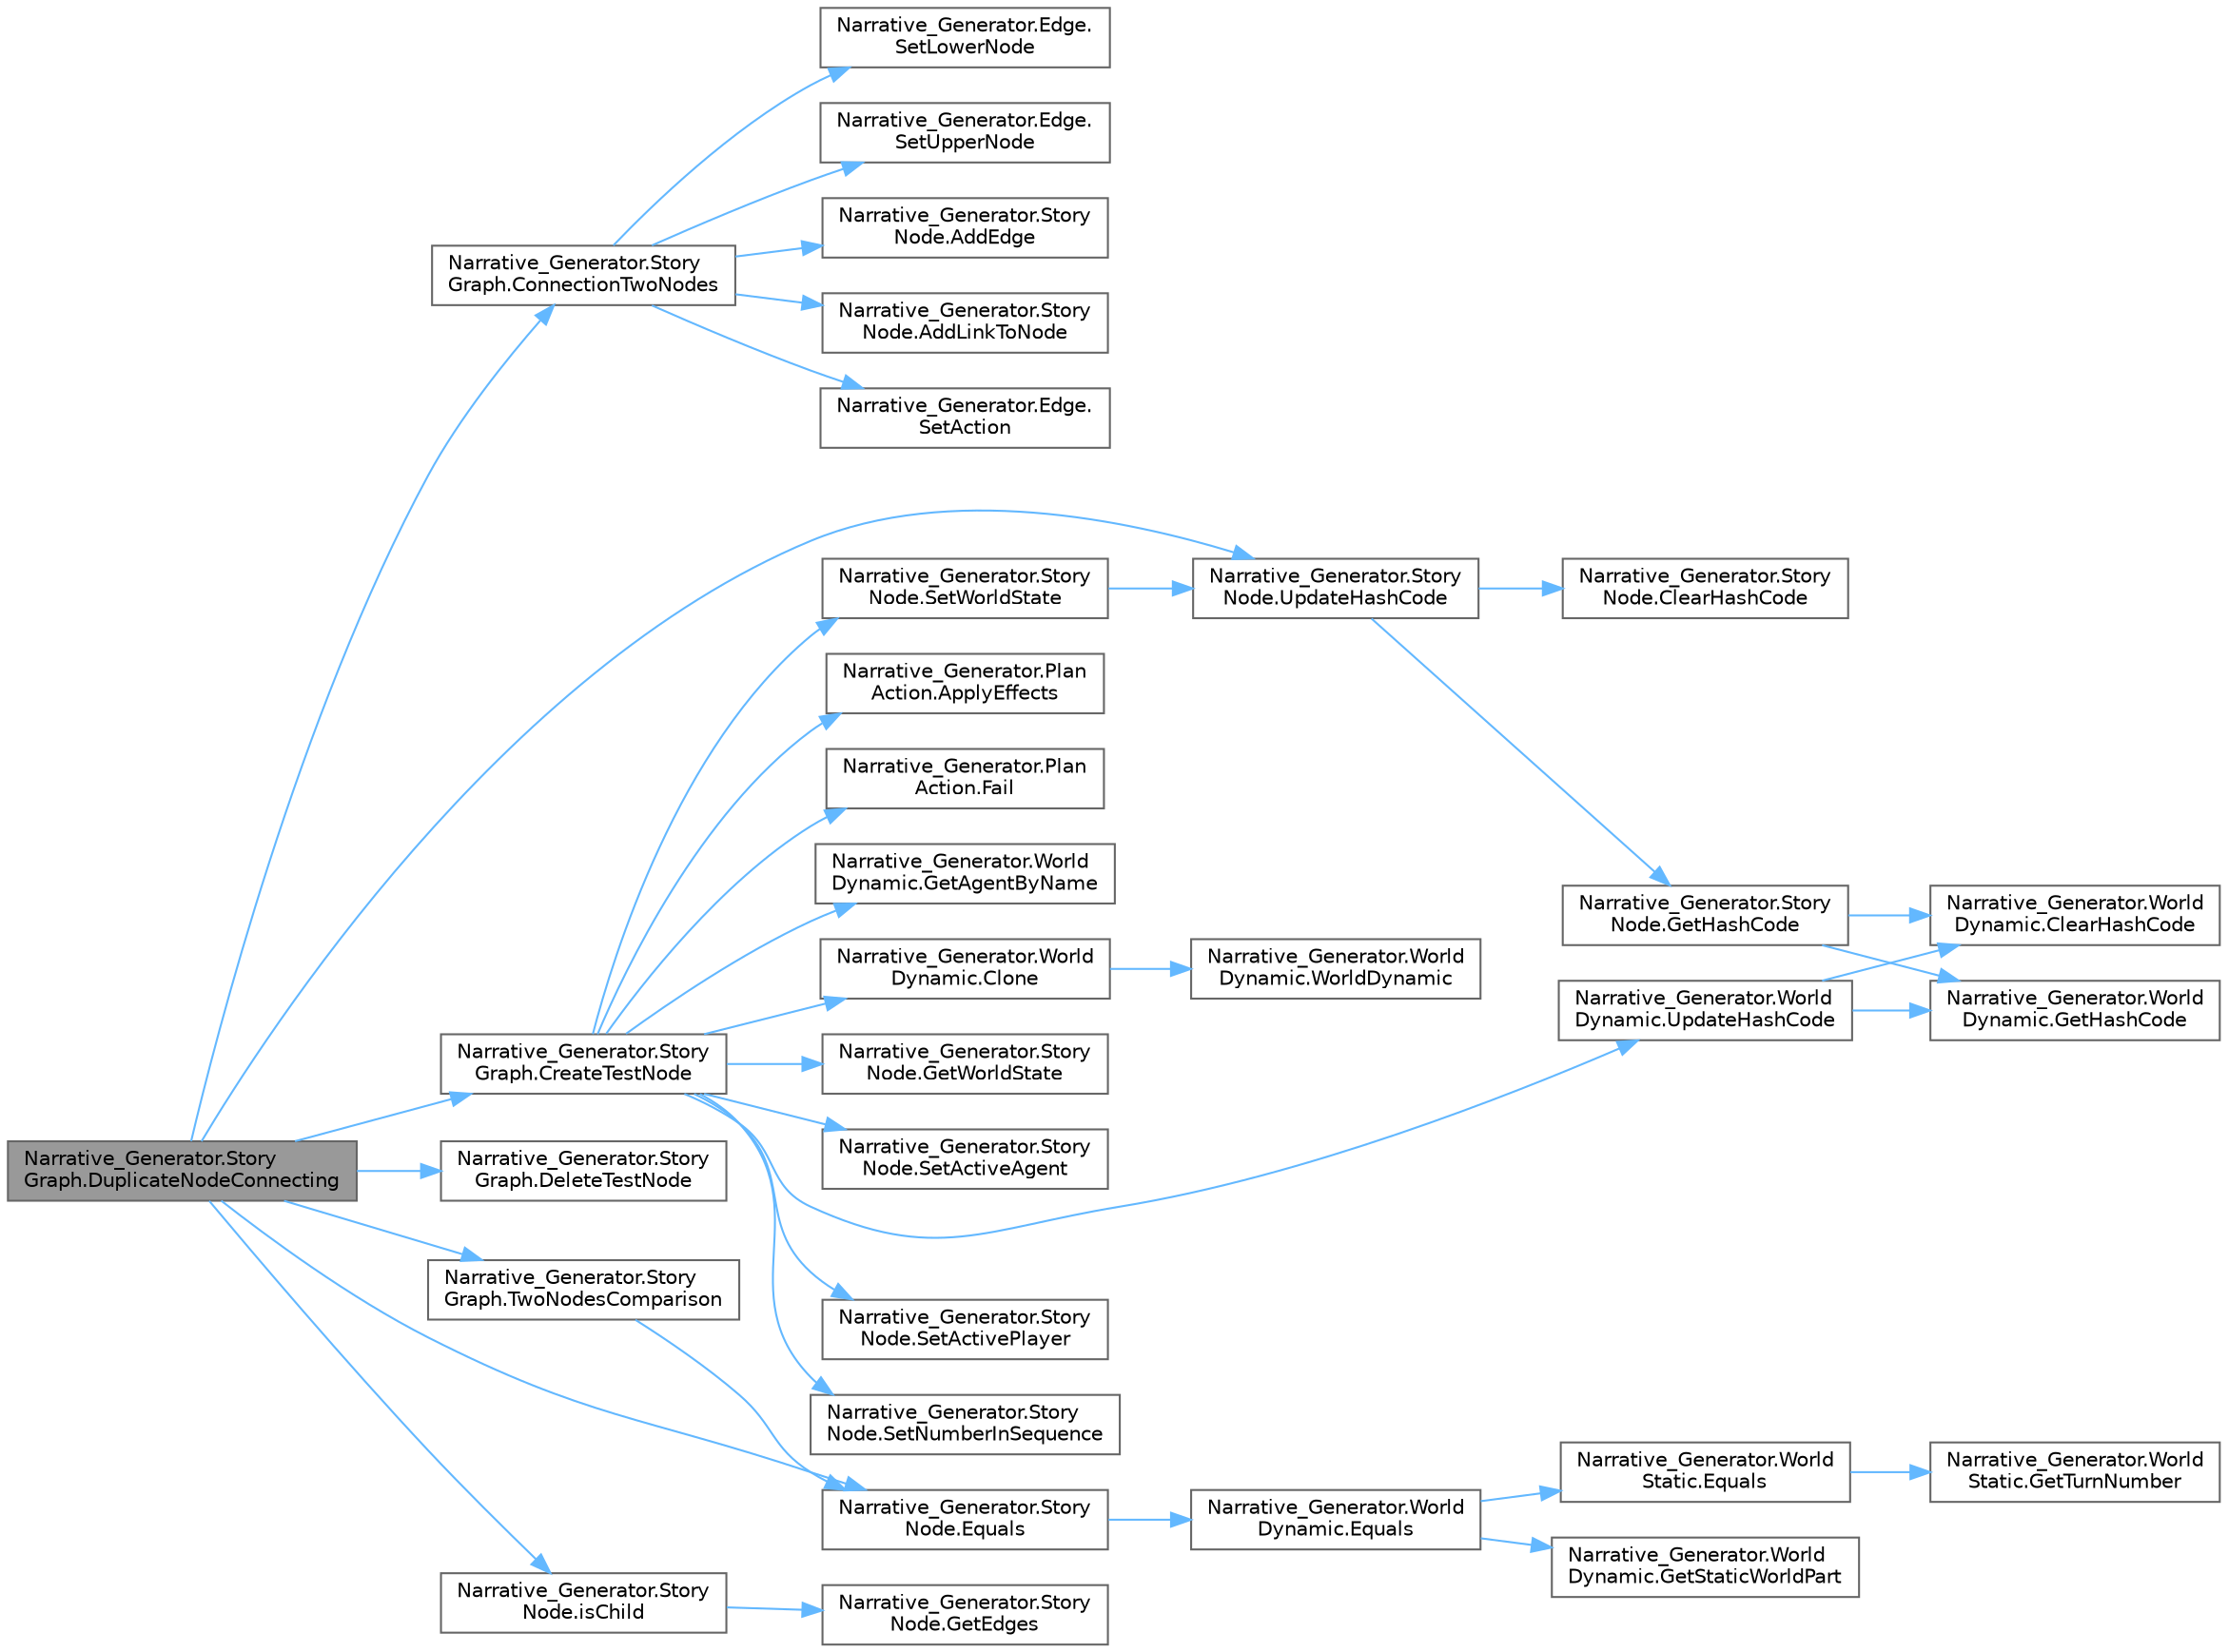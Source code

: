 digraph "Narrative_Generator.StoryGraph.DuplicateNodeConnecting"
{
 // LATEX_PDF_SIZE
  bgcolor="transparent";
  edge [fontname=Helvetica,fontsize=10,labelfontname=Helvetica,labelfontsize=10];
  node [fontname=Helvetica,fontsize=10,shape=box,height=0.2,width=0.4];
  rankdir="LR";
  Node1 [label="Narrative_Generator.Story\lGraph.DuplicateNodeConnecting",height=0.2,width=0.4,color="gray40", fillcolor="grey60", style="filled", fontcolor="black",tooltip="Connects two nodes if both already exist and are in the graph."];
  Node1 -> Node2 [color="steelblue1",style="solid"];
  Node2 [label="Narrative_Generator.Story\lGraph.ConnectionTwoNodes",height=0.2,width=0.4,color="grey40", fillcolor="white", style="filled",URL="$class_narrative___generator_1_1_story_graph.html#aac30f4c600fea31417ddf8b0243449b0",tooltip="Connects two specified nodes with an edge."];
  Node2 -> Node3 [color="steelblue1",style="solid"];
  Node3 [label="Narrative_Generator.Story\lNode.AddEdge",height=0.2,width=0.4,color="grey40", fillcolor="white", style="filled",URL="$class_narrative___generator_1_1_story_node.html#a0a65add5dec78fa836cec82ba6cea413",tooltip="Adds the specified edge to the list of edges connected to this node."];
  Node2 -> Node4 [color="steelblue1",style="solid"];
  Node4 [label="Narrative_Generator.Story\lNode.AddLinkToNode",height=0.2,width=0.4,color="grey40", fillcolor="white", style="filled",URL="$class_narrative___generator_1_1_story_node.html#a6da2821e1cf905da08707fda5a37e865",tooltip="Adds a link between this node and the specified node."];
  Node2 -> Node5 [color="steelblue1",style="solid"];
  Node5 [label="Narrative_Generator.Edge.\lSetAction",height=0.2,width=0.4,color="grey40", fillcolor="white", style="filled",URL="$class_narrative___generator_1_1_edge.html#a625fa4798706d61e614fb566fd0edfa8",tooltip="This method allows assign an action to this edge."];
  Node2 -> Node6 [color="steelblue1",style="solid"];
  Node6 [label="Narrative_Generator.Edge.\lSetLowerNode",height=0.2,width=0.4,color="grey40", fillcolor="white", style="filled",URL="$class_narrative___generator_1_1_edge.html#aea254584cdf3cba13fff7dec93d815d1",tooltip="This method allows assign a node to the bottom vertex of an edge (incoming, later in time)."];
  Node2 -> Node7 [color="steelblue1",style="solid"];
  Node7 [label="Narrative_Generator.Edge.\lSetUpperNode",height=0.2,width=0.4,color="grey40", fillcolor="white", style="filled",URL="$class_narrative___generator_1_1_edge.html#a333fc7e422c6c51818a933d53fcc1f37",tooltip="This method allows assign a node for the top vertex of an edge (outgoing, earlier in time)."];
  Node1 -> Node8 [color="steelblue1",style="solid"];
  Node8 [label="Narrative_Generator.Story\lGraph.CreateTestNode",height=0.2,width=0.4,color="grey40", fillcolor="white", style="filled",URL="$class_narrative___generator_1_1_story_graph.html#aff8960e72e0b1ecad9ca63c25517c5dc",tooltip="This method creates a node with the specified parameters, which will then be deleted."];
  Node8 -> Node9 [color="steelblue1",style="solid"];
  Node9 [label="Narrative_Generator.Plan\lAction.ApplyEffects",height=0.2,width=0.4,color="grey40", fillcolor="white", style="filled",URL="$class_narrative___generator_1_1_plan_action.html#ab063bdf4f0f093c205f424cbe4523943",tooltip="An abstract method for applying changes defined by an action to the current state of the storyworld."];
  Node8 -> Node10 [color="steelblue1",style="solid"];
  Node10 [label="Narrative_Generator.World\lDynamic.Clone",height=0.2,width=0.4,color="grey40", fillcolor="white", style="filled",URL="$class_narrative___generator_1_1_world_dynamic.html#ab9b01377b7edd3dce12d65b8af313d01",tooltip="Method for cloning an WorldDynamic instance."];
  Node10 -> Node11 [color="steelblue1",style="solid"];
  Node11 [label="Narrative_Generator.World\lDynamic.WorldDynamic",height=0.2,width=0.4,color="grey40", fillcolor="white", style="filled",URL="$class_narrative___generator_1_1_world_dynamic.html#af85b19236d5e9562df3f62550eca7176",tooltip="Constructor without parameters."];
  Node8 -> Node12 [color="steelblue1",style="solid"];
  Node12 [label="Narrative_Generator.Plan\lAction.Fail",height=0.2,width=0.4,color="grey40", fillcolor="white", style="filled",URL="$class_narrative___generator_1_1_plan_action.html#aeef93553ad0b2818f98f300d071894b8",tooltip="An abstract method for defining behavior if the result of an action fails."];
  Node8 -> Node13 [color="steelblue1",style="solid"];
  Node13 [label="Narrative_Generator.World\lDynamic.GetAgentByName",height=0.2,width=0.4,color="grey40", fillcolor="white", style="filled",URL="$class_narrative___generator_1_1_world_dynamic.html#a9f88b0e9a4ab518930e6041610402747",tooltip="Returns the first founded agent with the specified name."];
  Node8 -> Node14 [color="steelblue1",style="solid"];
  Node14 [label="Narrative_Generator.Story\lNode.GetWorldState",height=0.2,width=0.4,color="grey40", fillcolor="white", style="filled",URL="$class_narrative___generator_1_1_story_node.html#ab3e318148d1f96d599db8611347b42fb",tooltip="Returns the storyworld state stored by the node."];
  Node8 -> Node15 [color="steelblue1",style="solid"];
  Node15 [label="Narrative_Generator.Story\lNode.SetActiveAgent",height=0.2,width=0.4,color="grey40", fillcolor="white", style="filled",URL="$class_narrative___generator_1_1_story_node.html#a6cf0c2aad06c1b33f727908a7d49e943",tooltip="Sets the active agent to the state maintained by this node."];
  Node8 -> Node16 [color="steelblue1",style="solid"];
  Node16 [label="Narrative_Generator.Story\lNode.SetActivePlayer",height=0.2,width=0.4,color="grey40", fillcolor="white", style="filled",URL="$class_narrative___generator_1_1_story_node.html#a5f22f22845e931c184f1803c313914ac",tooltip="Sets whether the player takes an action in the state stored by this node or not."];
  Node8 -> Node17 [color="steelblue1",style="solid"];
  Node17 [label="Narrative_Generator.Story\lNode.SetNumberInSequence",height=0.2,width=0.4,color="grey40", fillcolor="white", style="filled",URL="$class_narrative___generator_1_1_story_node.html#a24bce72b6e59bf435415b2c686532254",tooltip="Sets the sequence number of this node."];
  Node8 -> Node18 [color="steelblue1",style="solid"];
  Node18 [label="Narrative_Generator.Story\lNode.SetWorldState",height=0.2,width=0.4,color="grey40", fillcolor="white", style="filled",URL="$class_narrative___generator_1_1_story_node.html#afb0ce5994eb99b882177822a904566fa",tooltip="Sets the storyworld state stored by the node."];
  Node18 -> Node19 [color="steelblue1",style="solid"];
  Node19 [label="Narrative_Generator.Story\lNode.UpdateHashCode",height=0.2,width=0.4,color="grey40", fillcolor="white", style="filled",URL="$class_narrative___generator_1_1_story_node.html#a832d4cb2c049b8a65cc276ad4c504152",tooltip="Updates (refresh) the current hash code value."];
  Node19 -> Node20 [color="steelblue1",style="solid"];
  Node20 [label="Narrative_Generator.Story\lNode.ClearHashCode",height=0.2,width=0.4,color="grey40", fillcolor="white", style="filled",URL="$class_narrative___generator_1_1_story_node.html#a31e5f4b58da0490f7d565dce4530b123",tooltip="Clears the current hash code value."];
  Node19 -> Node21 [color="steelblue1",style="solid"];
  Node21 [label="Narrative_Generator.Story\lNode.GetHashCode",height=0.2,width=0.4,color="grey40", fillcolor="white", style="filled",URL="$class_narrative___generator_1_1_story_node.html#a530455ede80b5edd4a0636fe04eebeaf",tooltip="Calculates and returns the hash code of this instance of the StoryNode."];
  Node21 -> Node22 [color="steelblue1",style="solid"];
  Node22 [label="Narrative_Generator.World\lDynamic.ClearHashCode",height=0.2,width=0.4,color="grey40", fillcolor="white", style="filled",URL="$class_narrative___generator_1_1_world_dynamic.html#a09e69ba75f8c366973719ff2909d36b1",tooltip="Clears the current hash code value."];
  Node21 -> Node23 [color="steelblue1",style="solid"];
  Node23 [label="Narrative_Generator.World\lDynamic.GetHashCode",height=0.2,width=0.4,color="grey40", fillcolor="white", style="filled",URL="$class_narrative___generator_1_1_world_dynamic.html#aebfe541cb9cba87220afdc0b6e7da30b",tooltip="Calculates and returns the hash code of this instance of the WorldDynamic."];
  Node8 -> Node24 [color="steelblue1",style="solid"];
  Node24 [label="Narrative_Generator.World\lDynamic.UpdateHashCode",height=0.2,width=0.4,color="grey40", fillcolor="white", style="filled",URL="$class_narrative___generator_1_1_world_dynamic.html#a14ee6a0a9695ebd179d4c378a63fffdc",tooltip="Updates (refresh) the current hash code value."];
  Node24 -> Node22 [color="steelblue1",style="solid"];
  Node24 -> Node23 [color="steelblue1",style="solid"];
  Node1 -> Node25 [color="steelblue1",style="solid"];
  Node25 [label="Narrative_Generator.Story\lGraph.DeleteTestNode",height=0.2,width=0.4,color="grey40", fillcolor="white", style="filled",URL="$class_narrative___generator_1_1_story_graph.html#aebc30a1856a4cb1bef800b49ef27730c",tooltip="Delete the specified test node."];
  Node1 -> Node26 [color="steelblue1",style="solid"];
  Node26 [label="Narrative_Generator.Story\lNode.Equals",height=0.2,width=0.4,color="grey40", fillcolor="white", style="filled",URL="$class_narrative___generator_1_1_story_node.html#a0b05d9dcfa6423f4247cceba1ad62eef",tooltip="Method for comparing two StoryNode instance."];
  Node26 -> Node27 [color="steelblue1",style="solid"];
  Node27 [label="Narrative_Generator.World\lDynamic.Equals",height=0.2,width=0.4,color="grey40", fillcolor="white", style="filled",URL="$class_narrative___generator_1_1_world_dynamic.html#a3b7c061efc8d23cb561bc940800e6a48",tooltip="Method for comparing two WorldDynamic instance."];
  Node27 -> Node28 [color="steelblue1",style="solid"];
  Node28 [label="Narrative_Generator.World\lStatic.Equals",height=0.2,width=0.4,color="grey40", fillcolor="white", style="filled",URL="$class_narrative___generator_1_1_world_static.html#aac70b40850296f313ceaf4f0bcad1549",tooltip="Method for comparing two WorldStatic instance."];
  Node28 -> Node29 [color="steelblue1",style="solid"];
  Node29 [label="Narrative_Generator.World\lStatic.GetTurnNumber",height=0.2,width=0.4,color="grey40", fillcolor="white", style="filled",URL="$class_narrative___generator_1_1_world_static.html#addfc6eedbd7e250cca63bec54ef714a7",tooltip="Returns the turn number."];
  Node27 -> Node30 [color="steelblue1",style="solid"];
  Node30 [label="Narrative_Generator.World\lDynamic.GetStaticWorldPart",height=0.2,width=0.4,color="grey40", fillcolor="white", style="filled",URL="$class_narrative___generator_1_1_world_dynamic.html#af84d5b47653c246de39ebfa7b791826a",tooltip="Returns a component with the static part of the state of this storyworld."];
  Node1 -> Node31 [color="steelblue1",style="solid"];
  Node31 [label="Narrative_Generator.Story\lNode.isChild",height=0.2,width=0.4,color="grey40", fillcolor="white", style="filled",URL="$class_narrative___generator_1_1_story_node.html#adf447335ba1946ef22e58f359c098a66",tooltip="Checks if this node is a child of the specified node."];
  Node31 -> Node32 [color="steelblue1",style="solid"];
  Node32 [label="Narrative_Generator.Story\lNode.GetEdges",height=0.2,width=0.4,color="grey40", fillcolor="white", style="filled",URL="$class_narrative___generator_1_1_story_node.html#a546432f24cda5eb8081df4866c781feb",tooltip="Returns a list of all edges connected to the this node."];
  Node1 -> Node33 [color="steelblue1",style="solid"];
  Node33 [label="Narrative_Generator.Story\lGraph.TwoNodesComparison",height=0.2,width=0.4,color="grey40", fillcolor="white", style="filled",URL="$class_narrative___generator_1_1_story_graph.html#abfe67f4625eff5dfe462e905ffa23f47",tooltip="Method for comparing two nodes with each other."];
  Node33 -> Node26 [color="steelblue1",style="solid"];
  Node1 -> Node19 [color="steelblue1",style="solid"];
}
